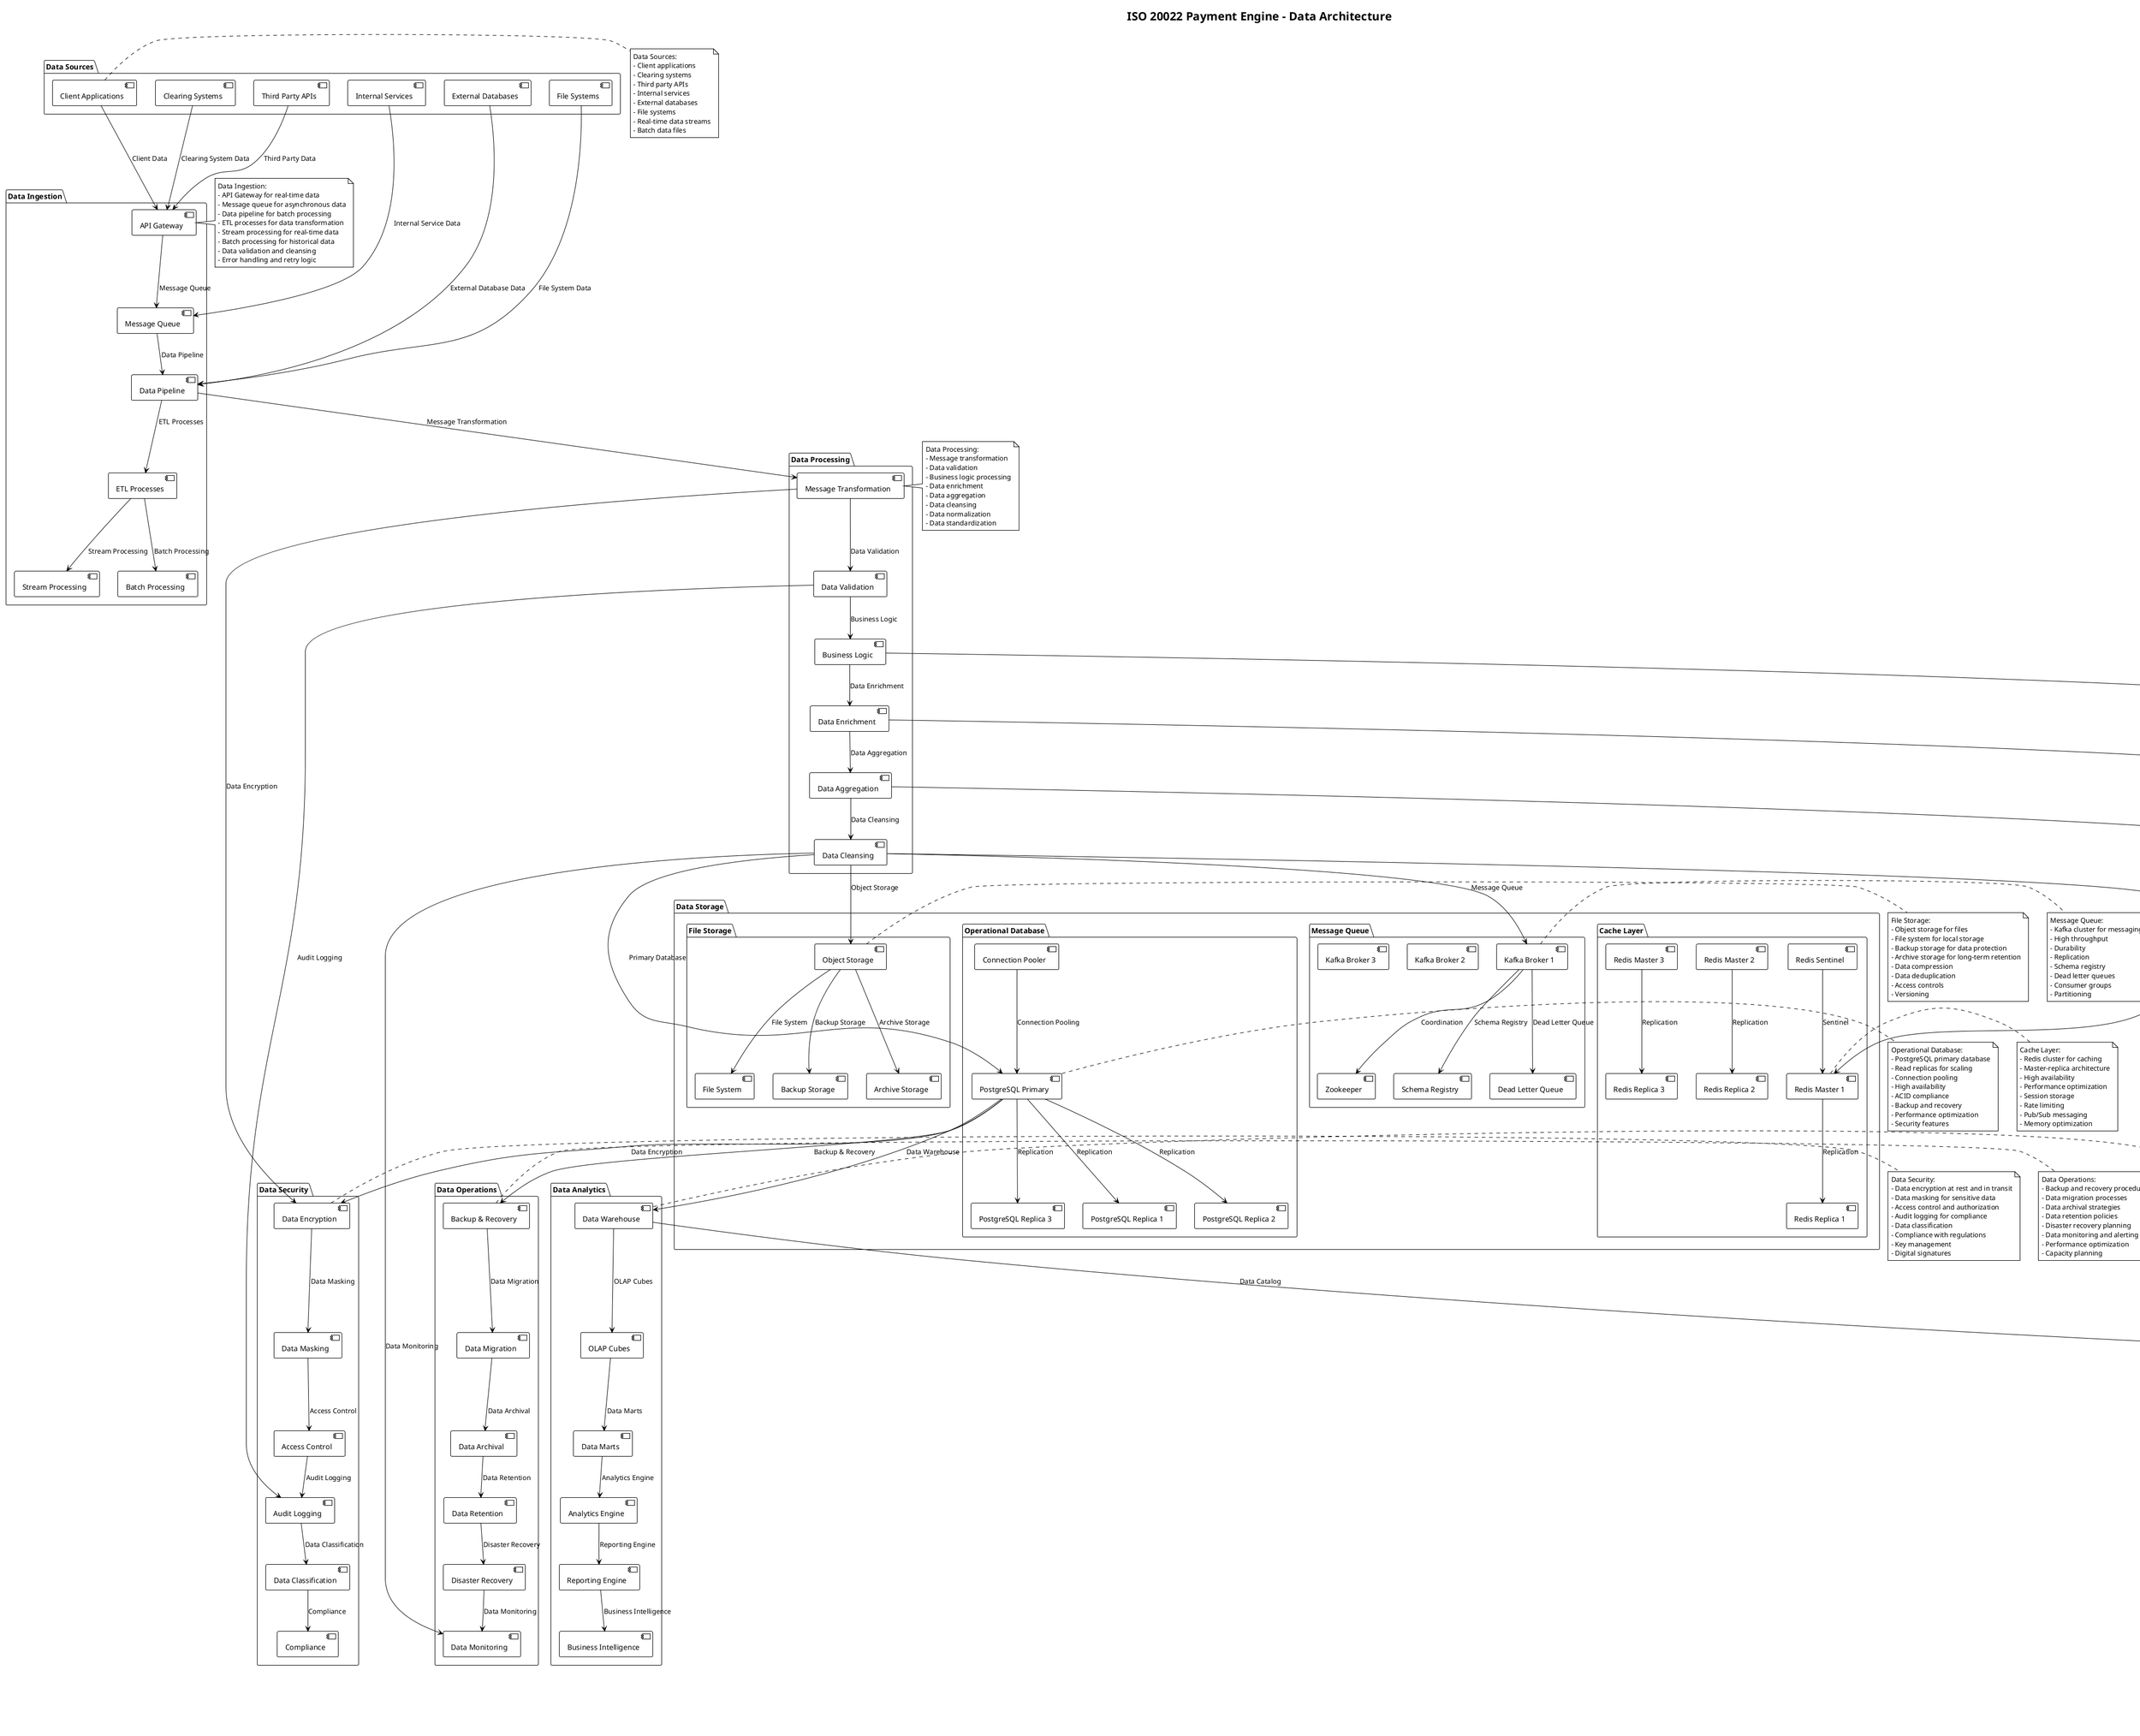 @startuml DATA_ARCHITECTURE
!theme plain
title ISO 20022 Payment Engine - Data Architecture

package "Data Sources" {
    [Client Applications] as CA
    [Clearing Systems] as CS
    [Third Party APIs] as TPA
    [Internal Services] as IS
    [External Databases] as ED
    [File Systems] as FS
}

package "Data Ingestion" {
    [API Gateway] as AG
    [Message Queue] as MQ
    [Data Pipeline] as DP
    [ETL Processes] as ETL
    [Stream Processing] as SP
    [Batch Processing] as BP
}

package "Data Processing" {
    [Message Transformation] as MT
    [Data Validation] as DV
    [Business Logic] as BL
    [Data Enrichment] as DE
    [Data Aggregation] as DA
    [Data Cleansing] as DC
}

package "Data Storage" {
    package "Operational Database" {
        [PostgreSQL Primary] as PGP
        [PostgreSQL Replica 1] as PGR1
        [PostgreSQL Replica 2] as PGR2
        [PostgreSQL Replica 3] as PGR3
        [Connection Pooler] as CP
    }
    
    package "Cache Layer" {
        [Redis Master 1] as RM1
        [Redis Replica 1] as RR1
        [Redis Master 2] as RM2
        [Redis Replica 2] as RR2
        [Redis Master 3] as RM3
        [Redis Replica 3] as RR3
        [Redis Sentinel] as RS
    }
    
    package "Message Queue" {
        [Kafka Broker 1] as KB1
        [Kafka Broker 2] as KB2
        [Kafka Broker 3] as KB3
        [Zookeeper] as ZK
        [Schema Registry] as SR
        [Dead Letter Queue] as DLQ
    }
    
    package "File Storage" {
        [Object Storage] as OS
        [File System] as FS2
        [Backup Storage] as BS
        [Archive Storage] as AS
    }
}

package "Data Analytics" {
    [Data Warehouse] as DW
    [OLAP Cubes] as OC
    [Data Marts] as DM
    [Analytics Engine] as AE
    [Reporting Engine] as RE
    [Business Intelligence] as BI
}

package "Data Security" {
    [Data Encryption] as DE2
    [Data Masking] as DM2
    [Access Control] as AC
    [Audit Logging] as AL
    [Data Classification] as DC2
    [Compliance] as C
}

package "Data Governance" {
    [Data Catalog] as DC3
    [Data Lineage] as DL
    [Data Quality] as DQ
    [Data Stewardship] as DS
    [Data Policies] as DP2
    [Data Standards] as DS2
}

package "Data Operations" {
    [Backup & Recovery] as BR
    [Data Migration] as DM3
    [Data Archival] as DA2
    [Data Retention] as DR
    [Disaster Recovery] as DR2
    [Data Monitoring] as DM4
}

' Data source connections
CA --> AG : "Client Data"
CS --> AG : "Clearing System Data"
TPA --> AG : "Third Party Data"
IS --> MQ : "Internal Service Data"
ED --> DP : "External Database Data"
FS --> DP : "File System Data"

' Data ingestion connections
AG --> MQ : "Message Queue"
MQ --> DP : "Data Pipeline"
DP --> ETL : "ETL Processes"
ETL --> SP : "Stream Processing"
ETL --> BP : "Batch Processing"

' Data processing connections
DP --> MT : "Message Transformation"
MT --> DV : "Data Validation"
DV --> BL : "Business Logic"
BL --> DE : "Data Enrichment"
DE --> DA : "Data Aggregation"
DA --> DC : "Data Cleansing"

' Data storage connections
DC --> PGP : "Primary Database"
PGP --> PGR1 : "Replication"
PGP --> PGR2 : "Replication"
PGP --> PGR3 : "Replication"
CP --> PGP : "Connection Pooling"

DC --> RM1 : "Cache Storage"
RM1 --> RR1 : "Replication"
RM2 --> RR2 : "Replication"
RM3 --> RR3 : "Replication"
RS --> RM1 : "Sentinel"

DC --> KB1 : "Message Queue"
KB1 --> ZK : "Coordination"
KB1 --> SR : "Schema Registry"
KB1 --> DLQ : "Dead Letter Queue"

DC --> OS : "Object Storage"
OS --> FS2 : "File System"
OS --> BS : "Backup Storage"
OS --> AS : "Archive Storage"

' Data analytics connections
PGP --> DW : "Data Warehouse"
DW --> OC : "OLAP Cubes"
OC --> DM : "Data Marts"
DM --> AE : "Analytics Engine"
AE --> RE : "Reporting Engine"
RE --> BI : "Business Intelligence"

' Data security connections
PGP --> DE2 : "Data Encryption"
DE2 --> DM2 : "Data Masking"
DM2 --> AC : "Access Control"
AC --> AL : "Audit Logging"
AL --> DC2 : "Data Classification"
DC2 --> C : "Compliance"

' Data governance connections
DW --> DC3 : "Data Catalog"
DC3 --> DL : "Data Lineage"
DL --> DQ : "Data Quality"
DQ --> DS : "Data Stewardship"
DS --> DP2 : "Data Policies"
DP2 --> DS2 : "Data Standards"

' Data operations connections
PGP --> BR : "Backup & Recovery"
BR --> DM3 : "Data Migration"
DM3 --> DA2 : "Data Archival"
DA2 --> DR : "Data Retention"
DR --> DR2 : "Disaster Recovery"
DR2 --> DM4 : "Data Monitoring"

' Cross-component connections
MT --> DE2 : "Data Encryption"
DV --> AL : "Audit Logging"
BL --> DQ : "Data Quality"
DE --> DL : "Data Lineage"
DA --> DC3 : "Data Catalog"
DC --> DM4 : "Data Monitoring"

note right of CA
Data Sources:
- Client applications
- Clearing systems
- Third party APIs
- Internal services
- External databases
- File systems
- Real-time data streams
- Batch data files
end note

note right of AG
Data Ingestion:
- API Gateway for real-time data
- Message queue for asynchronous data
- Data pipeline for batch processing
- ETL processes for data transformation
- Stream processing for real-time data
- Batch processing for historical data
- Data validation and cleansing
- Error handling and retry logic
end note

note right of MT
Data Processing:
- Message transformation
- Data validation
- Business logic processing
- Data enrichment
- Data aggregation
- Data cleansing
- Data normalization
- Data standardization
end note

note right of PGP
Operational Database:
- PostgreSQL primary database
- Read replicas for scaling
- Connection pooling
- High availability
- ACID compliance
- Backup and recovery
- Performance optimization
- Security features
end note

note right of RM1
Cache Layer:
- Redis cluster for caching
- Master-replica architecture
- High availability
- Performance optimization
- Session storage
- Rate limiting
- Pub/Sub messaging
- Memory optimization
end note

note right of KB1
Message Queue:
- Kafka cluster for messaging
- High throughput
- Durability
- Replication
- Schema registry
- Dead letter queues
- Consumer groups
- Partitioning
end note

note right of OS
File Storage:
- Object storage for files
- File system for local storage
- Backup storage for data protection
- Archive storage for long-term retention
- Data compression
- Data deduplication
- Access controls
- Versioning
end note

note right of DW
Data Analytics:
- Data warehouse for analytics
- OLAP cubes for multidimensional analysis
- Data marts for specific domains
- Analytics engine for processing
- Reporting engine for reports
- Business intelligence for insights
- Machine learning integration
- Real-time analytics
end note

note right of DE2
Data Security:
- Data encryption at rest and in transit
- Data masking for sensitive data
- Access control and authorization
- Audit logging for compliance
- Data classification
- Compliance with regulations
- Key management
- Digital signatures
end note

note right of DC3
Data Governance:
- Data catalog for metadata
- Data lineage for tracking
- Data quality management
- Data stewardship
- Data policies and standards
- Data lifecycle management
- Data privacy
- Data ethics
end note

note right of BR
Data Operations:
- Backup and recovery procedures
- Data migration processes
- Data archival strategies
- Data retention policies
- Disaster recovery planning
- Data monitoring and alerting
- Performance optimization
- Capacity planning
end note

@enduml